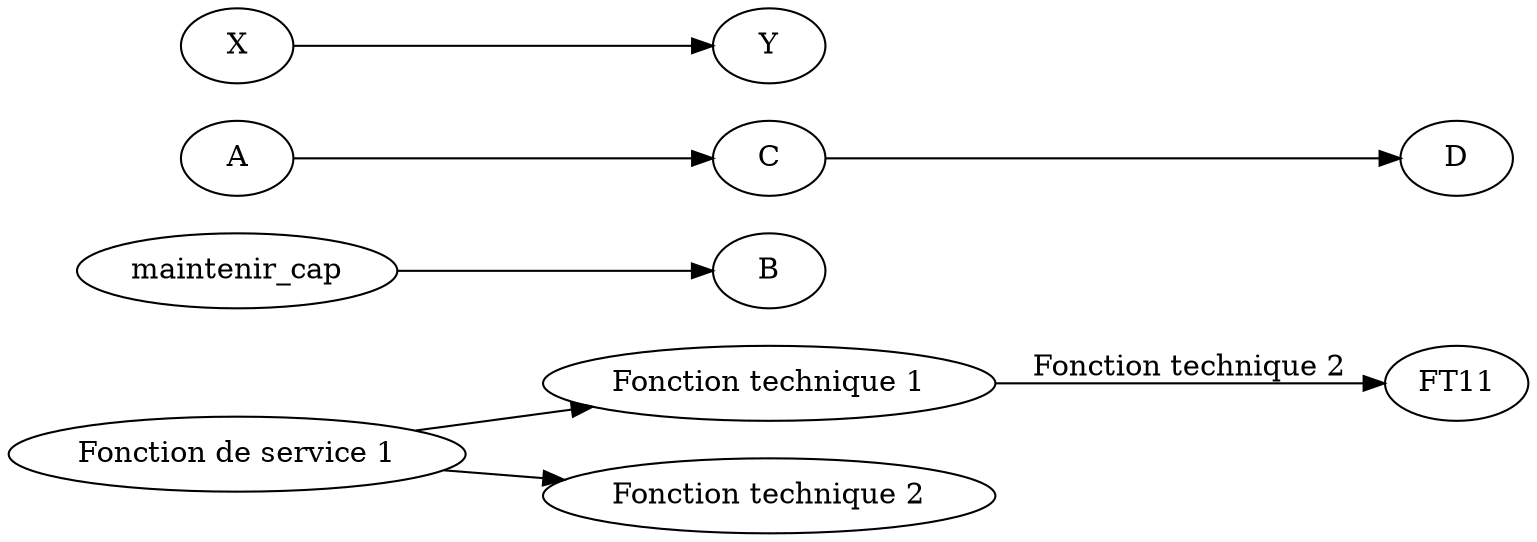 digraph G {
  rankdir = LR;
  subgraph {
    FS1 [label="Fonction de service 1"]
    FS1 -> FT1
      subgraph {
        FT1 [label="Fonction technique 1"]
        FT1 -> FT11 [label="Fonction technique 2"]

      }
    FT2 [label="Fonction technique 2"]
    FS1 -> FT2
    maintenir_cap -> B
    A -> C
    C -> D
    X -> Y
    // note that rank is used in the subgraph
    {rank = same; FT1; FT2;}
  } /* closing subgraph */
}